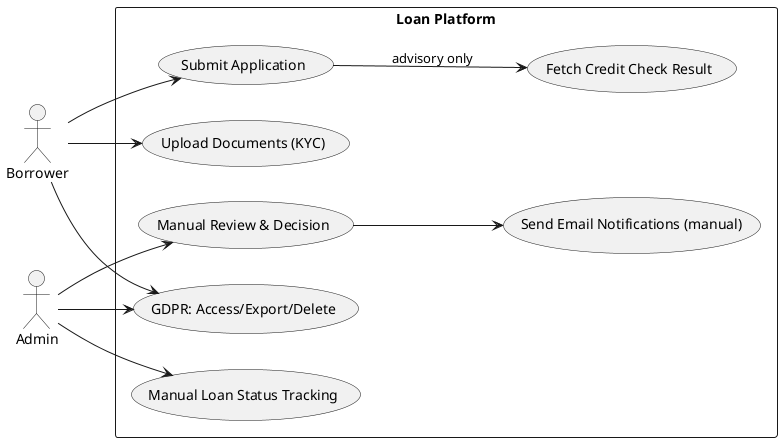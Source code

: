 @startuml Use_Cases
left to right direction
actor Borrower as B
actor Admin as A
rectangle "Loan Platform" {
  usecase "Submit Application" as UC1
  usecase "Upload Documents (KYC)" as UC2
  usecase "Fetch Credit Check Result" as UC4
  usecase "Manual Review & Decision" as UC5
  usecase "Manual Loan Status Tracking" as UC6
  usecase "Send Email Notifications (manual)" as UC7
  usecase "GDPR: Access/Export/Delete" as UC8
}

B --> UC1
B --> UC2
UC1 --> UC4 : advisory only
A --> UC5
A --> UC6
UC5 --> UC7
B --> UC8
A --> UC8
@enduml
